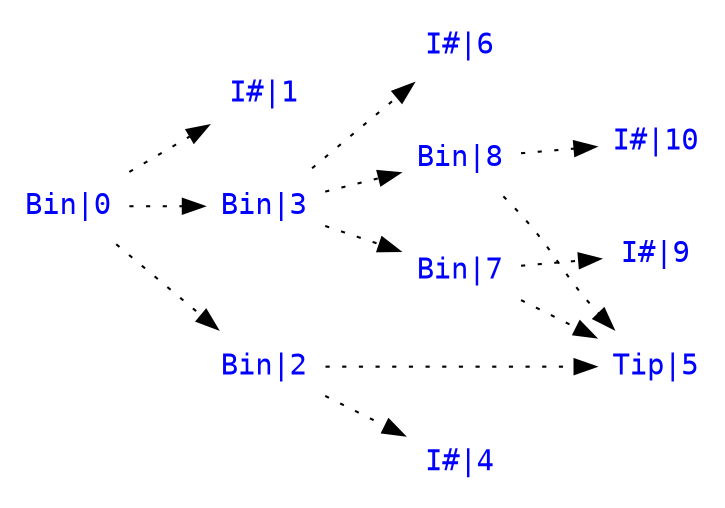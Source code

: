 digraph g {
graph [rankdir=LR, splines=true];
node [label="\N", shape=none, fontcolor=blue, fontname=courier];
edge [color=black, style=dotted, fontname=courier, arrowname=onormal];

    "Bin|0" -> {"I#|1","Bin|2","Bin|3"}
    "I#|1" -> {}
    "Bin|2" -> {"I#|4","Tip|5","Tip|5"}
    "Bin|3" -> {"I#|6","Bin|7","Bin|8"}
    "I#|4" -> {}
    "Tip|5" -> {}
    "I#|6" -> {}
    "Bin|7" -> {"I#|9","Tip|5","Tip|5"}
    "Bin|8" -> {"I#|10","Tip|5","Tip|5"}
    "I#|9" -> {}
    "I#|10" -> {}
}

